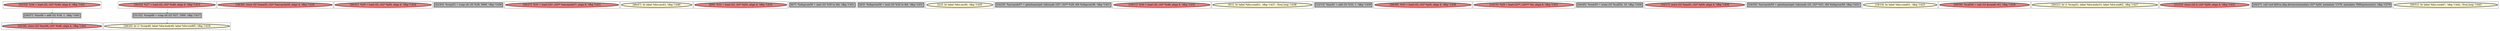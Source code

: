 
digraph G {



node4512->node4522 [style=dotted,color=forestgreen,label="T",fontcolor=forestgreen ]
node4523->node4524 [style=dotted,color=forestgreen,label="T",fontcolor=forestgreen ]
node4517->node4523 [style=dotted,color=forestgreen,label="T",fontcolor=forestgreen ]
node4522->node4515 [style=dotted,color=forestgreen,label="T",fontcolor=forestgreen ]


subgraph cluster27 {


node4522 [penwidth=3.0,fontsize=20,fillcolor=grey,label="[34/37]  %inc64 = add i32 %34, 1, !dbg !1441",shape=rectangle,style=filled ]



}

subgraph cluster28 {


node4523 [penwidth=3.0,fontsize=20,fillcolor=grey,label="[31/32]  %cmp48 = icmp ult i32 %27, 1000, !dbg !1417",shape=rectangle,style=filled ]



}

subgraph cluster26 {


node4521 [penwidth=3.0,fontsize=20,fillcolor=lightcoral,label="[38/39]  store i32 %rem55, i32* %arrayidx59, align 4, !dbg !1434",shape=ellipse,style=filled ]



}

subgraph cluster29 {


node4524 [penwidth=3.0,fontsize=20,fillcolor=lemonchiffon,label="[28/29]  br i1 %cmp48, label %for.body49, label %for.end65, !dbg !1418",shape=ellipse,style=filled ]



}

subgraph cluster25 {


node4520 [penwidth=3.0,fontsize=20,fillcolor=lightcoral,label="[40/41]  %28 = load i32, i32* %j50, align 4, !dbg !1424",shape=ellipse,style=filled ]



}

subgraph cluster24 {


node4519 [penwidth=3.0,fontsize=20,fillcolor=grey,label="[42/43]  %cmp52 = icmp ult i32 %28, 3000, !dbg !1426",shape=rectangle,style=filled ]



}

subgraph cluster22 {


node4517 [penwidth=3.0,fontsize=20,fillcolor=lightcoral,label="[30/33]  %27 = load i32, i32* %i46, align 4, !dbg !1415",shape=ellipse,style=filled ]



}

subgraph cluster20 {


node4515 [penwidth=3.0,fontsize=20,fillcolor=lightcoral,label="[35/36]  store i32 %inc64, i32* %i46, align 4, !dbg !1441",shape=ellipse,style=filled ]



}

subgraph cluster18 {


node4513 [penwidth=3.0,fontsize=20,fillcolor=lightcoral,label="[56/57]  %31 = load i32*, i32** %arrayidx57, align 8, !dbg !1431",shape=ellipse,style=filled ]



}

subgraph cluster16 {


node4511 [penwidth=3.0,fontsize=20,fillcolor=lemonchiffon,label="[46/47]  br label %for.inc63, !dbg !1440",shape=ellipse,style=filled ]



}

subgraph cluster17 {


node4512 [penwidth=3.0,fontsize=20,fillcolor=lightcoral,label="[52/53]  %34 = load i32, i32* %i46, align 4, !dbg !1441",shape=ellipse,style=filled ]



}

subgraph cluster4 {


node4499 [penwidth=3.0,fontsize=20,fillcolor=lightcoral,label="[8/9]  %32 = load i32, i32* %j50, align 4, !dbg !1433",shape=ellipse,style=filled ]



}

subgraph cluster3 {


node4498 [penwidth=3.0,fontsize=20,fillcolor=grey,label="[6/7]  %idxprom56 = zext i32 %30 to i64, !dbg !1431",shape=rectangle,style=filled ]



}

subgraph cluster2 {


node4497 [penwidth=3.0,fontsize=20,fillcolor=grey,label="[4/5]  %idxprom58 = zext i32 %32 to i64, !dbg !1431",shape=rectangle,style=filled ]



}

subgraph cluster1 {


node4496 [penwidth=3.0,fontsize=20,fillcolor=lemonchiffon,label="[2/3]  br label %for.inc60, !dbg !1435",shape=ellipse,style=filled ]



}

subgraph cluster12 {


node4507 [penwidth=3.0,fontsize=20,fillcolor=grey,label="[24/25]  %arrayidx57 = getelementptr inbounds i32*, i32** %29, i64 %idxprom56, !dbg !1431",shape=rectangle,style=filled ]



}

subgraph cluster5 {


node4500 [penwidth=3.0,fontsize=20,fillcolor=lightcoral,label="[10/11]  %30 = load i32, i32* %i46, align 4, !dbg !1432",shape=ellipse,style=filled ]



}

subgraph cluster0 {


node4495 [penwidth=3.0,fontsize=20,fillcolor=lemonchiffon,label="[0/1]  br label %for.cond51, !dbg !1437, !llvm.loop !1438",shape=ellipse,style=filled ]



}

subgraph cluster6 {


node4501 [penwidth=3.0,fontsize=20,fillcolor=grey,label="[12/13]  %inc61 = add i32 %33, 1, !dbg !1436",shape=rectangle,style=filled ]



}

subgraph cluster14 {


node4509 [penwidth=3.0,fontsize=20,fillcolor=lightcoral,label="[48/49]  %33 = load i32, i32* %j50, align 4, !dbg !1436",shape=ellipse,style=filled ]



}

subgraph cluster7 {


node4502 [penwidth=3.0,fontsize=20,fillcolor=lightcoral,label="[14/15]  %29 = load i32**, i32*** %b, align 8, !dbg !1431",shape=ellipse,style=filled ]



}

subgraph cluster23 {


node4518 [penwidth=3.0,fontsize=20,fillcolor=grey,label="[44/45]  %rem55 = urem i32 %call54, 10, !dbg !1430",shape=rectangle,style=filled ]



}

subgraph cluster8 {


node4503 [penwidth=3.0,fontsize=20,fillcolor=lightcoral,label="[16/17]  store i32 %inc61, i32* %j50, align 4, !dbg !1436",shape=ellipse,style=filled ]



}

subgraph cluster21 {


node4516 [penwidth=3.0,fontsize=20,fillcolor=grey,label="[54/55]  %arrayidx59 = getelementptr inbounds i32, i32* %31, i64 %idxprom58, !dbg !1431",shape=rectangle,style=filled ]



}

subgraph cluster9 {


node4504 [penwidth=3.0,fontsize=20,fillcolor=lemonchiffon,label="[18/19]  br label %for.cond51, !dbg !1423",shape=ellipse,style=filled ]



}

subgraph cluster19 {


node4514 [penwidth=3.0,fontsize=20,fillcolor=lightcoral,label="[58/59]  %call54 = call i32 @rand() #3, !dbg !1428",shape=ellipse,style=filled ]



}

subgraph cluster10 {


node4505 [penwidth=3.0,fontsize=20,fillcolor=lemonchiffon,label="[20/21]  br i1 %cmp52, label %for.body53, label %for.end62, !dbg !1427",shape=ellipse,style=filled ]



}

subgraph cluster11 {


node4506 [penwidth=3.0,fontsize=20,fillcolor=lightcoral,label="[22/23]  store i32 0, i32* %j50, align 4, !dbg !1422",shape=ellipse,style=filled ]



}

subgraph cluster13 {


node4508 [penwidth=3.0,fontsize=20,fillcolor=grey,label="[26/27]  call void @llvm.dbg.declare(metadata i32* %j50, metadata !1576, metadata !DIExpression()), !dbg !1579",shape=rectangle,style=filled ]



}

subgraph cluster15 {


node4510 [penwidth=3.0,fontsize=20,fillcolor=lemonchiffon,label="[50/51]  br label %for.cond47, !dbg !1442, !llvm.loop !1443",shape=ellipse,style=filled ]



}

}
